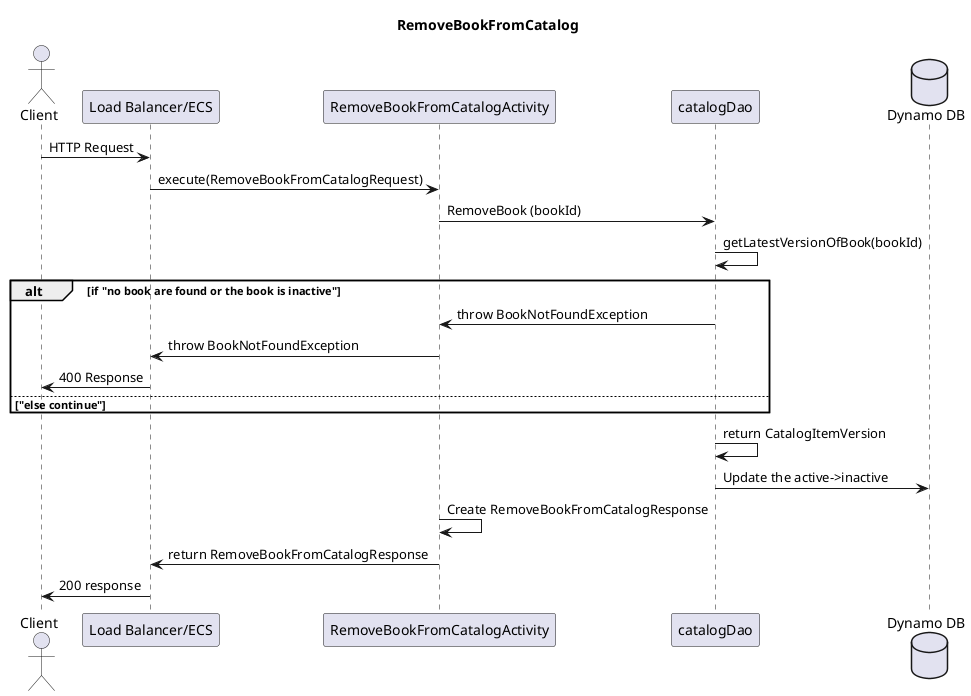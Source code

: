 @startuml
title RemoveBookFromCatalog
actor Client

participant "Load Balancer/ECS"
participant RemoveBookFromCatalogActivity
participant catalogDao

database "Dynamo DB"

Client -> "Load Balancer/ECS" : HTTP Request
"Load Balancer/ECS" -> RemoveBookFromCatalogActivity : execute(RemoveBookFromCatalogRequest)
RemoveBookFromCatalogActivity -> catalogDao : RemoveBook (bookId)
catalogDao -> catalogDao : getLatestVersionOfBook(bookId)
alt  if "no book are found or the book is inactive"
catalogDao -> RemoveBookFromCatalogActivity : throw BookNotFoundException
RemoveBookFromCatalogActivity-> "Load Balancer/ECS" : throw BookNotFoundException
"Load Balancer/ECS" -> Client : 400 Response
else "else continue"
end

catalogDao -> catalogDao : return CatalogItemVersion
catalogDao -> "Dynamo DB" : Update the active->inactive
RemoveBookFromCatalogActivity -> RemoveBookFromCatalogActivity : Create RemoveBookFromCatalogResponse
RemoveBookFromCatalogActivity -> "Load Balancer/ECS" :  return RemoveBookFromCatalogResponse
"Load Balancer/ECS" -> Client : 200 response

@enduml
